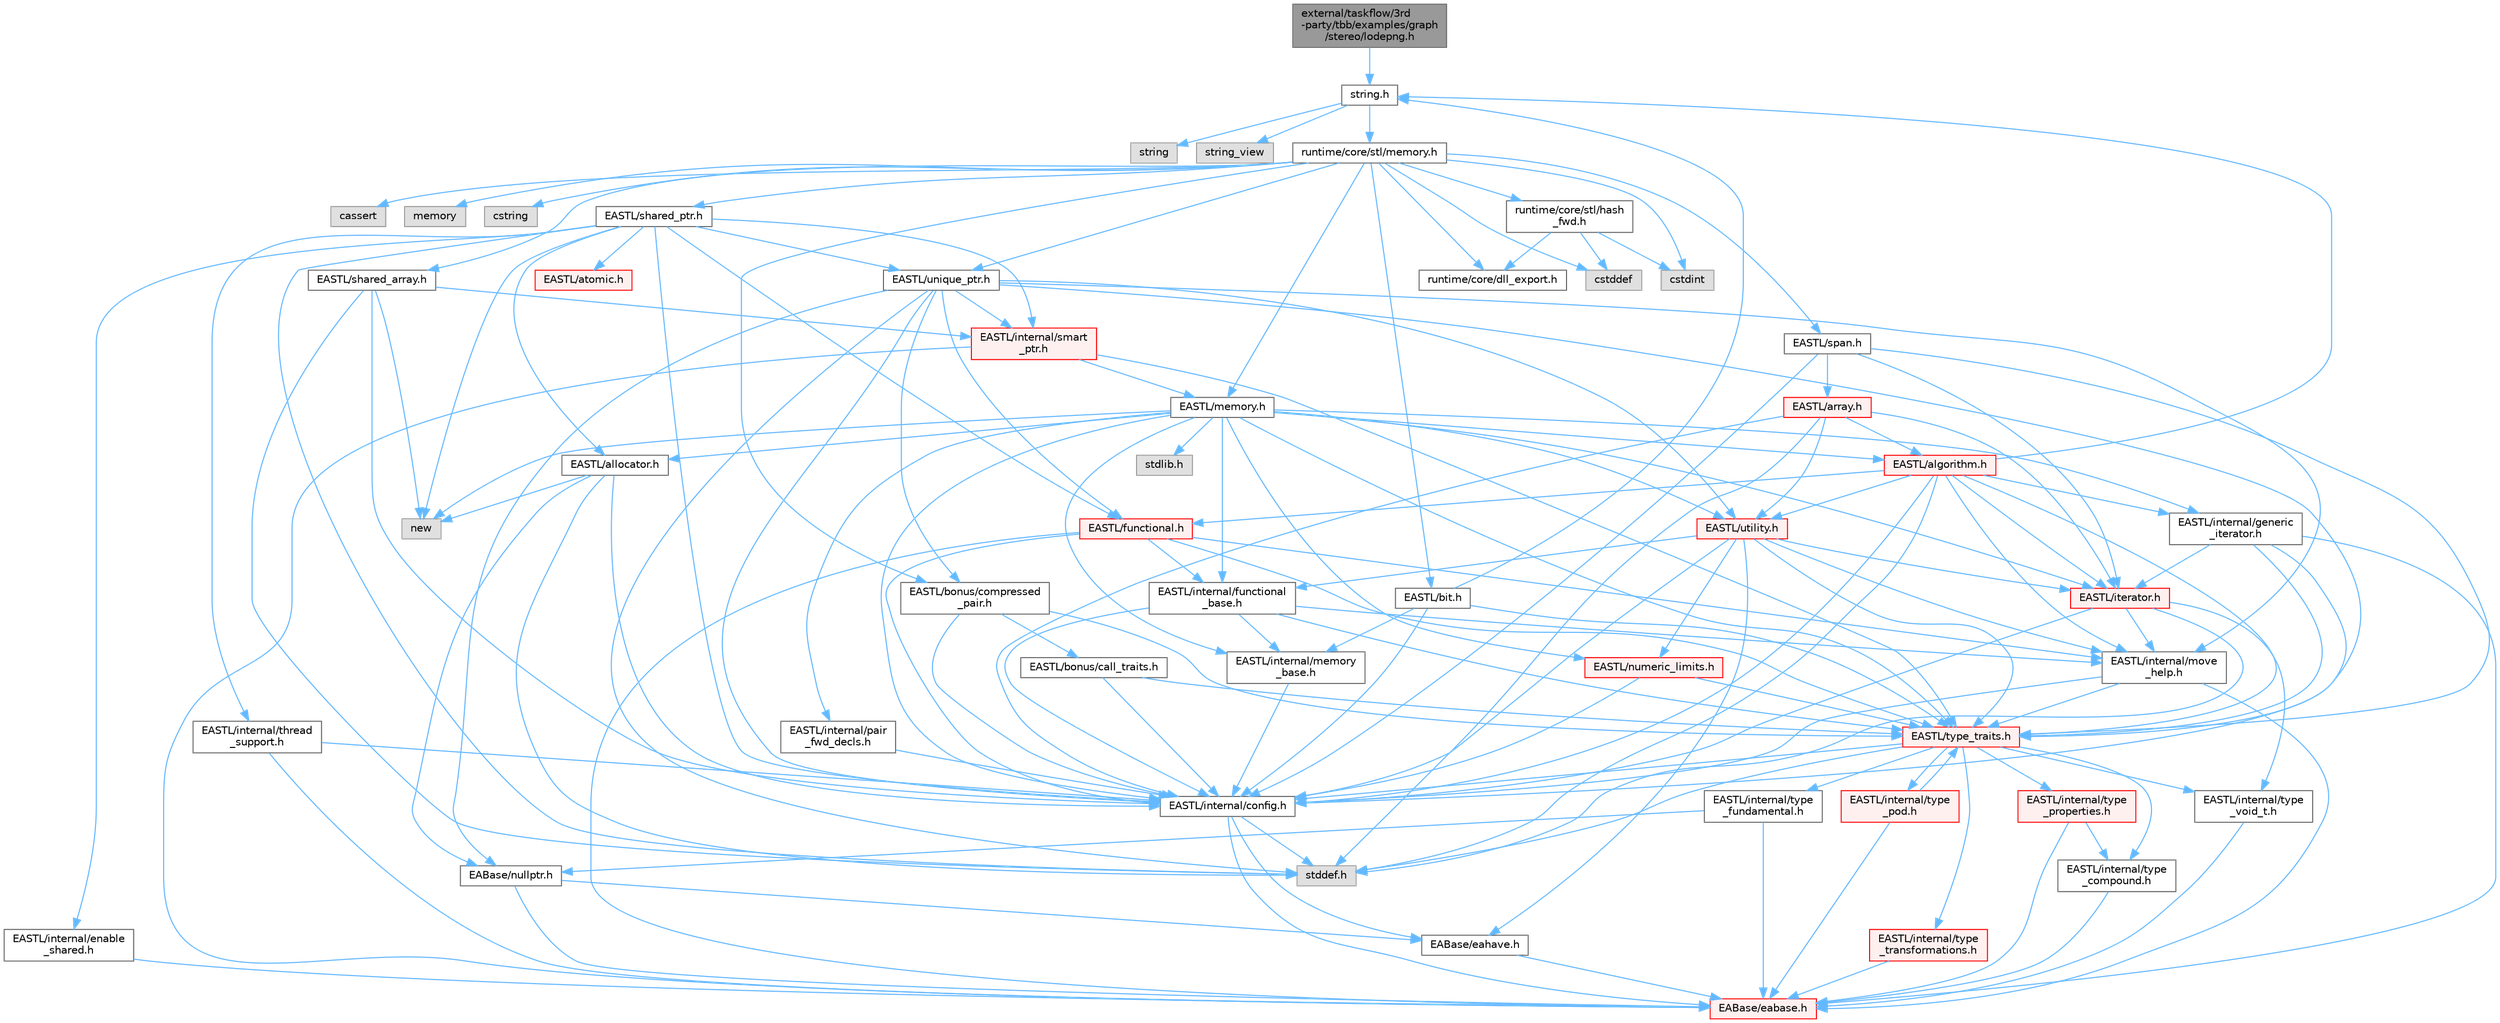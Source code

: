 digraph "external/taskflow/3rd-party/tbb/examples/graph/stereo/lodepng.h"
{
 // LATEX_PDF_SIZE
  bgcolor="transparent";
  edge [fontname=Helvetica,fontsize=10,labelfontname=Helvetica,labelfontsize=10];
  node [fontname=Helvetica,fontsize=10,shape=box,height=0.2,width=0.4];
  Node1 [id="Node000001",label="external/taskflow/3rd\l-party/tbb/examples/graph\l/stereo/lodepng.h",height=0.2,width=0.4,color="gray40", fillcolor="grey60", style="filled", fontcolor="black",tooltip=" "];
  Node1 -> Node2 [id="edge1_Node000001_Node000002",color="steelblue1",style="solid",tooltip=" "];
  Node2 [id="Node000002",label="string.h",height=0.2,width=0.4,color="grey40", fillcolor="white", style="filled",URL="$string_8h.html",tooltip=" "];
  Node2 -> Node3 [id="edge2_Node000002_Node000003",color="steelblue1",style="solid",tooltip=" "];
  Node3 [id="Node000003",label="string",height=0.2,width=0.4,color="grey60", fillcolor="#E0E0E0", style="filled",tooltip=" "];
  Node2 -> Node4 [id="edge3_Node000002_Node000004",color="steelblue1",style="solid",tooltip=" "];
  Node4 [id="Node000004",label="string_view",height=0.2,width=0.4,color="grey60", fillcolor="#E0E0E0", style="filled",tooltip=" "];
  Node2 -> Node5 [id="edge4_Node000002_Node000005",color="steelblue1",style="solid",tooltip=" "];
  Node5 [id="Node000005",label="runtime/core/stl/memory.h",height=0.2,width=0.4,color="grey40", fillcolor="white", style="filled",URL="$runtime_2core_2stl_2memory_8h.html",tooltip=" "];
  Node5 -> Node6 [id="edge5_Node000005_Node000006",color="steelblue1",style="solid",tooltip=" "];
  Node6 [id="Node000006",label="cstddef",height=0.2,width=0.4,color="grey60", fillcolor="#E0E0E0", style="filled",tooltip=" "];
  Node5 -> Node7 [id="edge6_Node000005_Node000007",color="steelblue1",style="solid",tooltip=" "];
  Node7 [id="Node000007",label="cstdint",height=0.2,width=0.4,color="grey60", fillcolor="#E0E0E0", style="filled",tooltip=" "];
  Node5 -> Node8 [id="edge7_Node000005_Node000008",color="steelblue1",style="solid",tooltip=" "];
  Node8 [id="Node000008",label="cassert",height=0.2,width=0.4,color="grey60", fillcolor="#E0E0E0", style="filled",tooltip=" "];
  Node5 -> Node9 [id="edge8_Node000005_Node000009",color="steelblue1",style="solid",tooltip=" "];
  Node9 [id="Node000009",label="memory",height=0.2,width=0.4,color="grey60", fillcolor="#E0E0E0", style="filled",tooltip=" "];
  Node5 -> Node10 [id="edge9_Node000005_Node000010",color="steelblue1",style="solid",tooltip=" "];
  Node10 [id="Node000010",label="cstring",height=0.2,width=0.4,color="grey60", fillcolor="#E0E0E0", style="filled",tooltip=" "];
  Node5 -> Node11 [id="edge10_Node000005_Node000011",color="steelblue1",style="solid",tooltip=" "];
  Node11 [id="Node000011",label="EASTL/bit.h",height=0.2,width=0.4,color="grey40", fillcolor="white", style="filled",URL="$bit_8h.html",tooltip=" "];
  Node11 -> Node12 [id="edge11_Node000011_Node000012",color="steelblue1",style="solid",tooltip=" "];
  Node12 [id="Node000012",label="EASTL/internal/config.h",height=0.2,width=0.4,color="grey40", fillcolor="white", style="filled",URL="$runtime_2_e_a_s_t_l_2include_2_e_a_s_t_l_2internal_2config_8h.html",tooltip=" "];
  Node12 -> Node13 [id="edge12_Node000012_Node000013",color="steelblue1",style="solid",tooltip=" "];
  Node13 [id="Node000013",label="EABase/eabase.h",height=0.2,width=0.4,color="red", fillcolor="#FFF0F0", style="filled",URL="$eabase_8h.html",tooltip=" "];
  Node12 -> Node19 [id="edge13_Node000012_Node000019",color="steelblue1",style="solid",tooltip=" "];
  Node19 [id="Node000019",label="EABase/eahave.h",height=0.2,width=0.4,color="grey40", fillcolor="white", style="filled",URL="$eahave_8h.html",tooltip=" "];
  Node19 -> Node13 [id="edge14_Node000019_Node000013",color="steelblue1",style="solid",tooltip=" "];
  Node12 -> Node20 [id="edge15_Node000012_Node000020",color="steelblue1",style="solid",tooltip=" "];
  Node20 [id="Node000020",label="stddef.h",height=0.2,width=0.4,color="grey60", fillcolor="#E0E0E0", style="filled",tooltip=" "];
  Node11 -> Node21 [id="edge16_Node000011_Node000021",color="steelblue1",style="solid",tooltip=" "];
  Node21 [id="Node000021",label="EASTL/internal/memory\l_base.h",height=0.2,width=0.4,color="grey40", fillcolor="white", style="filled",URL="$memory__base_8h.html",tooltip=" "];
  Node21 -> Node12 [id="edge17_Node000021_Node000012",color="steelblue1",style="solid",tooltip=" "];
  Node11 -> Node22 [id="edge18_Node000011_Node000022",color="steelblue1",style="solid",tooltip=" "];
  Node22 [id="Node000022",label="EASTL/type_traits.h",height=0.2,width=0.4,color="red", fillcolor="#FFF0F0", style="filled",URL="$_e_a_s_t_l_2include_2_e_a_s_t_l_2type__traits_8h.html",tooltip=" "];
  Node22 -> Node12 [id="edge19_Node000022_Node000012",color="steelblue1",style="solid",tooltip=" "];
  Node22 -> Node20 [id="edge20_Node000022_Node000020",color="steelblue1",style="solid",tooltip=" "];
  Node22 -> Node23 [id="edge21_Node000022_Node000023",color="steelblue1",style="solid",tooltip=" "];
  Node23 [id="Node000023",label="EASTL/internal/type\l_fundamental.h",height=0.2,width=0.4,color="grey40", fillcolor="white", style="filled",URL="$type__fundamental_8h.html",tooltip=" "];
  Node23 -> Node13 [id="edge22_Node000023_Node000013",color="steelblue1",style="solid",tooltip=" "];
  Node23 -> Node24 [id="edge23_Node000023_Node000024",color="steelblue1",style="solid",tooltip=" "];
  Node24 [id="Node000024",label="EABase/nullptr.h",height=0.2,width=0.4,color="grey40", fillcolor="white", style="filled",URL="$nullptr_8h.html",tooltip=" "];
  Node24 -> Node13 [id="edge24_Node000024_Node000013",color="steelblue1",style="solid",tooltip=" "];
  Node24 -> Node19 [id="edge25_Node000024_Node000019",color="steelblue1",style="solid",tooltip=" "];
  Node22 -> Node25 [id="edge26_Node000022_Node000025",color="steelblue1",style="solid",tooltip=" "];
  Node25 [id="Node000025",label="EASTL/internal/type\l_transformations.h",height=0.2,width=0.4,color="red", fillcolor="#FFF0F0", style="filled",URL="$type__transformations_8h.html",tooltip=" "];
  Node25 -> Node13 [id="edge27_Node000025_Node000013",color="steelblue1",style="solid",tooltip=" "];
  Node22 -> Node27 [id="edge28_Node000022_Node000027",color="steelblue1",style="solid",tooltip=" "];
  Node27 [id="Node000027",label="EASTL/internal/type\l_void_t.h",height=0.2,width=0.4,color="grey40", fillcolor="white", style="filled",URL="$type__void__t_8h.html",tooltip=" "];
  Node27 -> Node13 [id="edge29_Node000027_Node000013",color="steelblue1",style="solid",tooltip=" "];
  Node22 -> Node28 [id="edge30_Node000022_Node000028",color="steelblue1",style="solid",tooltip=" "];
  Node28 [id="Node000028",label="EASTL/internal/type\l_properties.h",height=0.2,width=0.4,color="red", fillcolor="#FFF0F0", style="filled",URL="$type__properties_8h.html",tooltip=" "];
  Node28 -> Node13 [id="edge31_Node000028_Node000013",color="steelblue1",style="solid",tooltip=" "];
  Node28 -> Node29 [id="edge32_Node000028_Node000029",color="steelblue1",style="solid",tooltip=" "];
  Node29 [id="Node000029",label="EASTL/internal/type\l_compound.h",height=0.2,width=0.4,color="grey40", fillcolor="white", style="filled",URL="$type__compound_8h.html",tooltip=" "];
  Node29 -> Node13 [id="edge33_Node000029_Node000013",color="steelblue1",style="solid",tooltip=" "];
  Node22 -> Node29 [id="edge34_Node000022_Node000029",color="steelblue1",style="solid",tooltip=" "];
  Node22 -> Node30 [id="edge35_Node000022_Node000030",color="steelblue1",style="solid",tooltip=" "];
  Node30 [id="Node000030",label="EASTL/internal/type\l_pod.h",height=0.2,width=0.4,color="red", fillcolor="#FFF0F0", style="filled",URL="$type__pod_8h.html",tooltip=" "];
  Node30 -> Node13 [id="edge36_Node000030_Node000013",color="steelblue1",style="solid",tooltip=" "];
  Node30 -> Node22 [id="edge37_Node000030_Node000022",color="steelblue1",style="solid",tooltip=" "];
  Node11 -> Node2 [id="edge38_Node000011_Node000002",color="steelblue1",style="solid",tooltip=" "];
  Node5 -> Node32 [id="edge39_Node000005_Node000032",color="steelblue1",style="solid",tooltip=" "];
  Node32 [id="Node000032",label="EASTL/memory.h",height=0.2,width=0.4,color="grey40", fillcolor="white", style="filled",URL="$runtime_2_e_a_s_t_l_2include_2_e_a_s_t_l_2memory_8h.html",tooltip=" "];
  Node32 -> Node12 [id="edge40_Node000032_Node000012",color="steelblue1",style="solid",tooltip=" "];
  Node32 -> Node21 [id="edge41_Node000032_Node000021",color="steelblue1",style="solid",tooltip=" "];
  Node32 -> Node33 [id="edge42_Node000032_Node000033",color="steelblue1",style="solid",tooltip=" "];
  Node33 [id="Node000033",label="EASTL/internal/generic\l_iterator.h",height=0.2,width=0.4,color="grey40", fillcolor="white", style="filled",URL="$generic__iterator_8h.html",tooltip=" "];
  Node33 -> Node13 [id="edge43_Node000033_Node000013",color="steelblue1",style="solid",tooltip=" "];
  Node33 -> Node12 [id="edge44_Node000033_Node000012",color="steelblue1",style="solid",tooltip=" "];
  Node33 -> Node34 [id="edge45_Node000033_Node000034",color="steelblue1",style="solid",tooltip=" "];
  Node34 [id="Node000034",label="EASTL/iterator.h",height=0.2,width=0.4,color="red", fillcolor="#FFF0F0", style="filled",URL="$_e_a_s_t_l_2include_2_e_a_s_t_l_2iterator_8h.html",tooltip=" "];
  Node34 -> Node12 [id="edge46_Node000034_Node000012",color="steelblue1",style="solid",tooltip=" "];
  Node34 -> Node35 [id="edge47_Node000034_Node000035",color="steelblue1",style="solid",tooltip=" "];
  Node35 [id="Node000035",label="EASTL/internal/move\l_help.h",height=0.2,width=0.4,color="grey40", fillcolor="white", style="filled",URL="$move__help_8h.html",tooltip=" "];
  Node35 -> Node13 [id="edge48_Node000035_Node000013",color="steelblue1",style="solid",tooltip=" "];
  Node35 -> Node12 [id="edge49_Node000035_Node000012",color="steelblue1",style="solid",tooltip=" "];
  Node35 -> Node22 [id="edge50_Node000035_Node000022",color="steelblue1",style="solid",tooltip=" "];
  Node34 -> Node27 [id="edge51_Node000034_Node000027",color="steelblue1",style="solid",tooltip=" "];
  Node34 -> Node20 [id="edge52_Node000034_Node000020",color="steelblue1",style="solid",tooltip=" "];
  Node33 -> Node22 [id="edge53_Node000033_Node000022",color="steelblue1",style="solid",tooltip=" "];
  Node32 -> Node37 [id="edge54_Node000032_Node000037",color="steelblue1",style="solid",tooltip=" "];
  Node37 [id="Node000037",label="EASTL/internal/pair\l_fwd_decls.h",height=0.2,width=0.4,color="grey40", fillcolor="white", style="filled",URL="$pair__fwd__decls_8h.html",tooltip=" "];
  Node37 -> Node12 [id="edge55_Node000037_Node000012",color="steelblue1",style="solid",tooltip=" "];
  Node32 -> Node38 [id="edge56_Node000032_Node000038",color="steelblue1",style="solid",tooltip=" "];
  Node38 [id="Node000038",label="EASTL/internal/functional\l_base.h",height=0.2,width=0.4,color="grey40", fillcolor="white", style="filled",URL="$functional__base_8h.html",tooltip=" "];
  Node38 -> Node12 [id="edge57_Node000038_Node000012",color="steelblue1",style="solid",tooltip=" "];
  Node38 -> Node21 [id="edge58_Node000038_Node000021",color="steelblue1",style="solid",tooltip=" "];
  Node38 -> Node35 [id="edge59_Node000038_Node000035",color="steelblue1",style="solid",tooltip=" "];
  Node38 -> Node22 [id="edge60_Node000038_Node000022",color="steelblue1",style="solid",tooltip=" "];
  Node32 -> Node39 [id="edge61_Node000032_Node000039",color="steelblue1",style="solid",tooltip=" "];
  Node39 [id="Node000039",label="EASTL/algorithm.h",height=0.2,width=0.4,color="red", fillcolor="#FFF0F0", style="filled",URL="$_e_a_s_t_l_2include_2_e_a_s_t_l_2algorithm_8h.html",tooltip=" "];
  Node39 -> Node12 [id="edge62_Node000039_Node000012",color="steelblue1",style="solid",tooltip=" "];
  Node39 -> Node22 [id="edge63_Node000039_Node000022",color="steelblue1",style="solid",tooltip=" "];
  Node39 -> Node35 [id="edge64_Node000039_Node000035",color="steelblue1",style="solid",tooltip=" "];
  Node39 -> Node34 [id="edge65_Node000039_Node000034",color="steelblue1",style="solid",tooltip=" "];
  Node39 -> Node42 [id="edge66_Node000039_Node000042",color="steelblue1",style="solid",tooltip=" "];
  Node42 [id="Node000042",label="EASTL/functional.h",height=0.2,width=0.4,color="red", fillcolor="#FFF0F0", style="filled",URL="$_e_a_s_t_l_2include_2_e_a_s_t_l_2functional_8h.html",tooltip=" "];
  Node42 -> Node13 [id="edge67_Node000042_Node000013",color="steelblue1",style="solid",tooltip=" "];
  Node42 -> Node12 [id="edge68_Node000042_Node000012",color="steelblue1",style="solid",tooltip=" "];
  Node42 -> Node35 [id="edge69_Node000042_Node000035",color="steelblue1",style="solid",tooltip=" "];
  Node42 -> Node22 [id="edge70_Node000042_Node000022",color="steelblue1",style="solid",tooltip=" "];
  Node42 -> Node38 [id="edge71_Node000042_Node000038",color="steelblue1",style="solid",tooltip=" "];
  Node39 -> Node49 [id="edge72_Node000039_Node000049",color="steelblue1",style="solid",tooltip=" "];
  Node49 [id="Node000049",label="EASTL/utility.h",height=0.2,width=0.4,color="red", fillcolor="#FFF0F0", style="filled",URL="$runtime_2_e_a_s_t_l_2include_2_e_a_s_t_l_2utility_8h.html",tooltip=" "];
  Node49 -> Node12 [id="edge73_Node000049_Node000012",color="steelblue1",style="solid",tooltip=" "];
  Node49 -> Node22 [id="edge74_Node000049_Node000022",color="steelblue1",style="solid",tooltip=" "];
  Node49 -> Node34 [id="edge75_Node000049_Node000034",color="steelblue1",style="solid",tooltip=" "];
  Node49 -> Node50 [id="edge76_Node000049_Node000050",color="steelblue1",style="solid",tooltip=" "];
  Node50 [id="Node000050",label="EASTL/numeric_limits.h",height=0.2,width=0.4,color="red", fillcolor="#FFF0F0", style="filled",URL="$numeric__limits_8h.html",tooltip=" "];
  Node50 -> Node12 [id="edge77_Node000050_Node000012",color="steelblue1",style="solid",tooltip=" "];
  Node50 -> Node22 [id="edge78_Node000050_Node000022",color="steelblue1",style="solid",tooltip=" "];
  Node49 -> Node38 [id="edge79_Node000049_Node000038",color="steelblue1",style="solid",tooltip=" "];
  Node49 -> Node35 [id="edge80_Node000049_Node000035",color="steelblue1",style="solid",tooltip=" "];
  Node49 -> Node19 [id="edge81_Node000049_Node000019",color="steelblue1",style="solid",tooltip=" "];
  Node39 -> Node33 [id="edge82_Node000039_Node000033",color="steelblue1",style="solid",tooltip=" "];
  Node39 -> Node20 [id="edge83_Node000039_Node000020",color="steelblue1",style="solid",tooltip=" "];
  Node39 -> Node2 [id="edge84_Node000039_Node000002",color="steelblue1",style="solid",tooltip=" "];
  Node32 -> Node22 [id="edge85_Node000032_Node000022",color="steelblue1",style="solid",tooltip=" "];
  Node32 -> Node46 [id="edge86_Node000032_Node000046",color="steelblue1",style="solid",tooltip=" "];
  Node46 [id="Node000046",label="EASTL/allocator.h",height=0.2,width=0.4,color="grey40", fillcolor="white", style="filled",URL="$runtime_2_e_a_s_t_l_2include_2_e_a_s_t_l_2allocator_8h.html",tooltip=" "];
  Node46 -> Node12 [id="edge87_Node000046_Node000012",color="steelblue1",style="solid",tooltip=" "];
  Node46 -> Node24 [id="edge88_Node000046_Node000024",color="steelblue1",style="solid",tooltip=" "];
  Node46 -> Node20 [id="edge89_Node000046_Node000020",color="steelblue1",style="solid",tooltip=" "];
  Node46 -> Node47 [id="edge90_Node000046_Node000047",color="steelblue1",style="solid",tooltip=" "];
  Node47 [id="Node000047",label="new",height=0.2,width=0.4,color="grey60", fillcolor="#E0E0E0", style="filled",tooltip=" "];
  Node32 -> Node34 [id="edge91_Node000032_Node000034",color="steelblue1",style="solid",tooltip=" "];
  Node32 -> Node49 [id="edge92_Node000032_Node000049",color="steelblue1",style="solid",tooltip=" "];
  Node32 -> Node50 [id="edge93_Node000032_Node000050",color="steelblue1",style="solid",tooltip=" "];
  Node32 -> Node59 [id="edge94_Node000032_Node000059",color="steelblue1",style="solid",tooltip=" "];
  Node59 [id="Node000059",label="stdlib.h",height=0.2,width=0.4,color="grey60", fillcolor="#E0E0E0", style="filled",tooltip=" "];
  Node32 -> Node47 [id="edge95_Node000032_Node000047",color="steelblue1",style="solid",tooltip=" "];
  Node5 -> Node60 [id="edge96_Node000005_Node000060",color="steelblue1",style="solid",tooltip=" "];
  Node60 [id="Node000060",label="EASTL/shared_array.h",height=0.2,width=0.4,color="grey40", fillcolor="white", style="filled",URL="$shared__array_8h.html",tooltip=" "];
  Node60 -> Node12 [id="edge97_Node000060_Node000012",color="steelblue1",style="solid",tooltip=" "];
  Node60 -> Node61 [id="edge98_Node000060_Node000061",color="steelblue1",style="solid",tooltip=" "];
  Node61 [id="Node000061",label="EASTL/internal/smart\l_ptr.h",height=0.2,width=0.4,color="red", fillcolor="#FFF0F0", style="filled",URL="$smart__ptr_8h.html",tooltip=" "];
  Node61 -> Node13 [id="edge99_Node000061_Node000013",color="steelblue1",style="solid",tooltip=" "];
  Node61 -> Node32 [id="edge100_Node000061_Node000032",color="steelblue1",style="solid",tooltip=" "];
  Node61 -> Node22 [id="edge101_Node000061_Node000022",color="steelblue1",style="solid",tooltip=" "];
  Node60 -> Node47 [id="edge102_Node000060_Node000047",color="steelblue1",style="solid",tooltip=" "];
  Node60 -> Node20 [id="edge103_Node000060_Node000020",color="steelblue1",style="solid",tooltip=" "];
  Node5 -> Node63 [id="edge104_Node000005_Node000063",color="steelblue1",style="solid",tooltip=" "];
  Node63 [id="Node000063",label="EASTL/unique_ptr.h",height=0.2,width=0.4,color="grey40", fillcolor="white", style="filled",URL="$unique__ptr_8h.html",tooltip=" "];
  Node63 -> Node24 [id="edge105_Node000063_Node000024",color="steelblue1",style="solid",tooltip=" "];
  Node63 -> Node64 [id="edge106_Node000063_Node000064",color="steelblue1",style="solid",tooltip=" "];
  Node64 [id="Node000064",label="EASTL/bonus/compressed\l_pair.h",height=0.2,width=0.4,color="grey40", fillcolor="white", style="filled",URL="$compressed__pair_8h.html",tooltip=" "];
  Node64 -> Node12 [id="edge107_Node000064_Node000012",color="steelblue1",style="solid",tooltip=" "];
  Node64 -> Node22 [id="edge108_Node000064_Node000022",color="steelblue1",style="solid",tooltip=" "];
  Node64 -> Node65 [id="edge109_Node000064_Node000065",color="steelblue1",style="solid",tooltip=" "];
  Node65 [id="Node000065",label="EASTL/bonus/call_traits.h",height=0.2,width=0.4,color="grey40", fillcolor="white", style="filled",URL="$call__traits_8h.html",tooltip=" "];
  Node65 -> Node12 [id="edge110_Node000065_Node000012",color="steelblue1",style="solid",tooltip=" "];
  Node65 -> Node22 [id="edge111_Node000065_Node000022",color="steelblue1",style="solid",tooltip=" "];
  Node63 -> Node42 [id="edge112_Node000063_Node000042",color="steelblue1",style="solid",tooltip=" "];
  Node63 -> Node12 [id="edge113_Node000063_Node000012",color="steelblue1",style="solid",tooltip=" "];
  Node63 -> Node35 [id="edge114_Node000063_Node000035",color="steelblue1",style="solid",tooltip=" "];
  Node63 -> Node61 [id="edge115_Node000063_Node000061",color="steelblue1",style="solid",tooltip=" "];
  Node63 -> Node22 [id="edge116_Node000063_Node000022",color="steelblue1",style="solid",tooltip=" "];
  Node63 -> Node49 [id="edge117_Node000063_Node000049",color="steelblue1",style="solid",tooltip=" "];
  Node63 -> Node20 [id="edge118_Node000063_Node000020",color="steelblue1",style="solid",tooltip=" "];
  Node5 -> Node66 [id="edge119_Node000005_Node000066",color="steelblue1",style="solid",tooltip=" "];
  Node66 [id="Node000066",label="EASTL/shared_ptr.h",height=0.2,width=0.4,color="grey40", fillcolor="white", style="filled",URL="$shared__ptr_8h.html",tooltip=" "];
  Node66 -> Node12 [id="edge120_Node000066_Node000012",color="steelblue1",style="solid",tooltip=" "];
  Node66 -> Node61 [id="edge121_Node000066_Node000061",color="steelblue1",style="solid",tooltip=" "];
  Node66 -> Node67 [id="edge122_Node000066_Node000067",color="steelblue1",style="solid",tooltip=" "];
  Node67 [id="Node000067",label="EASTL/internal/thread\l_support.h",height=0.2,width=0.4,color="grey40", fillcolor="white", style="filled",URL="$thread__support_8h.html",tooltip=" "];
  Node67 -> Node13 [id="edge123_Node000067_Node000013",color="steelblue1",style="solid",tooltip=" "];
  Node67 -> Node12 [id="edge124_Node000067_Node000012",color="steelblue1",style="solid",tooltip=" "];
  Node66 -> Node63 [id="edge125_Node000066_Node000063",color="steelblue1",style="solid",tooltip=" "];
  Node66 -> Node42 [id="edge126_Node000066_Node000042",color="steelblue1",style="solid",tooltip=" "];
  Node66 -> Node46 [id="edge127_Node000066_Node000046",color="steelblue1",style="solid",tooltip=" "];
  Node66 -> Node68 [id="edge128_Node000066_Node000068",color="steelblue1",style="solid",tooltip=" "];
  Node68 [id="Node000068",label="EASTL/atomic.h",height=0.2,width=0.4,color="red", fillcolor="#FFF0F0", style="filled",URL="$runtime_2_e_a_s_t_l_2include_2_e_a_s_t_l_2atomic_8h.html",tooltip=" "];
  Node66 -> Node47 [id="edge129_Node000066_Node000047",color="steelblue1",style="solid",tooltip=" "];
  Node66 -> Node20 [id="edge130_Node000066_Node000020",color="steelblue1",style="solid",tooltip=" "];
  Node66 -> Node145 [id="edge131_Node000066_Node000145",color="steelblue1",style="solid",tooltip=" "];
  Node145 [id="Node000145",label="EASTL/internal/enable\l_shared.h",height=0.2,width=0.4,color="grey40", fillcolor="white", style="filled",URL="$enable__shared_8h.html",tooltip=" "];
  Node145 -> Node13 [id="edge132_Node000145_Node000013",color="steelblue1",style="solid",tooltip=" "];
  Node5 -> Node146 [id="edge133_Node000005_Node000146",color="steelblue1",style="solid",tooltip=" "];
  Node146 [id="Node000146",label="EASTL/span.h",height=0.2,width=0.4,color="grey40", fillcolor="white", style="filled",URL="$span_8h.html",tooltip=" "];
  Node146 -> Node12 [id="edge134_Node000146_Node000012",color="steelblue1",style="solid",tooltip=" "];
  Node146 -> Node22 [id="edge135_Node000146_Node000022",color="steelblue1",style="solid",tooltip=" "];
  Node146 -> Node34 [id="edge136_Node000146_Node000034",color="steelblue1",style="solid",tooltip=" "];
  Node146 -> Node147 [id="edge137_Node000146_Node000147",color="steelblue1",style="solid",tooltip=" "];
  Node147 [id="Node000147",label="EASTL/array.h",height=0.2,width=0.4,color="red", fillcolor="#FFF0F0", style="filled",URL="$runtime_2_e_a_s_t_l_2include_2_e_a_s_t_l_2array_8h.html",tooltip=" "];
  Node147 -> Node12 [id="edge138_Node000147_Node000012",color="steelblue1",style="solid",tooltip=" "];
  Node147 -> Node34 [id="edge139_Node000147_Node000034",color="steelblue1",style="solid",tooltip=" "];
  Node147 -> Node39 [id="edge140_Node000147_Node000039",color="steelblue1",style="solid",tooltip=" "];
  Node147 -> Node49 [id="edge141_Node000147_Node000049",color="steelblue1",style="solid",tooltip=" "];
  Node147 -> Node20 [id="edge142_Node000147_Node000020",color="steelblue1",style="solid",tooltip=" "];
  Node5 -> Node64 [id="edge143_Node000005_Node000064",color="steelblue1",style="solid",tooltip=" "];
  Node5 -> Node149 [id="edge144_Node000005_Node000149",color="steelblue1",style="solid",tooltip=" "];
  Node149 [id="Node000149",label="runtime/core/dll_export.h",height=0.2,width=0.4,color="grey40", fillcolor="white", style="filled",URL="$dll__export_8h.html",tooltip=" "];
  Node5 -> Node150 [id="edge145_Node000005_Node000150",color="steelblue1",style="solid",tooltip=" "];
  Node150 [id="Node000150",label="runtime/core/stl/hash\l_fwd.h",height=0.2,width=0.4,color="grey40", fillcolor="white", style="filled",URL="$hash__fwd_8h.html",tooltip=" "];
  Node150 -> Node6 [id="edge146_Node000150_Node000006",color="steelblue1",style="solid",tooltip=" "];
  Node150 -> Node7 [id="edge147_Node000150_Node000007",color="steelblue1",style="solid",tooltip=" "];
  Node150 -> Node149 [id="edge148_Node000150_Node000149",color="steelblue1",style="solid",tooltip=" "];
}

